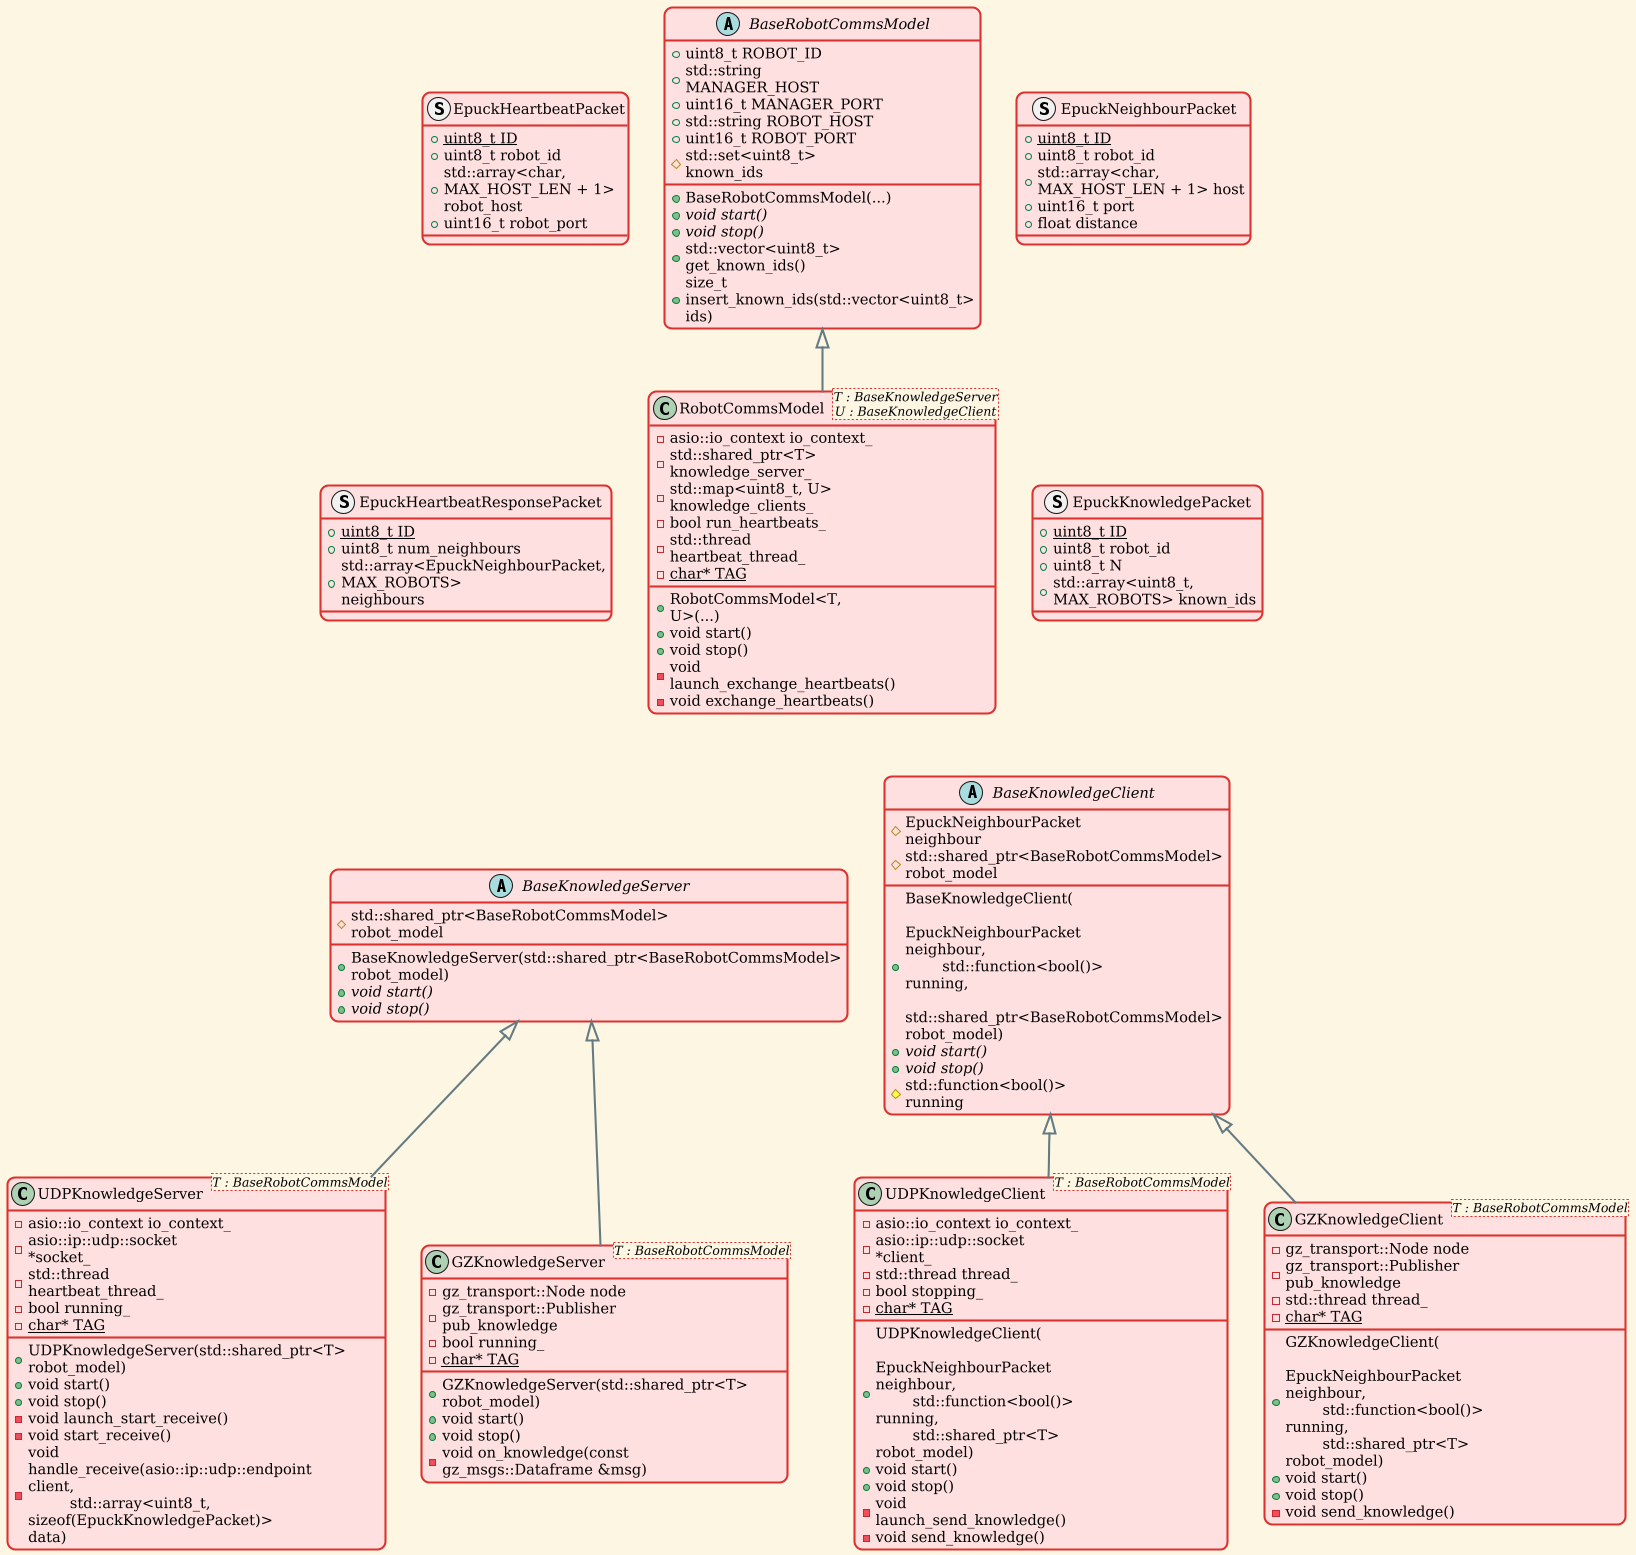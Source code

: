 @startuml

!theme sunlust

abstract class BaseKnowledgeServer {
  + BaseKnowledgeServer(std::shared_ptr<BaseRobotCommsModel> robot_model)
  + {abstract} void start()
  + {abstract} void stop()
  # std::shared_ptr<BaseRobotCommsModel> robot_model
}

abstract class BaseKnowledgeClient {
  + BaseKnowledgeClient(\n\tEpuckNeighbourPacket neighbour,\n\tstd::function<bool()> running,\n\tstd::shared_ptr<BaseRobotCommsModel> robot_model)
  + {abstract} void start()
  + {abstract} void stop()
  # EpuckNeighbourPacket neighbour
  # std::function<bool()> running
  # std::shared_ptr<BaseRobotCommsModel> robot_model
}

abstract class BaseRobotCommsModel {
  + uint8_t ROBOT_ID
  + std::string MANAGER_HOST
  + uint16_t MANAGER_PORT
  + std::string ROBOT_HOST
  + uint16_t ROBOT_PORT
  # std::set<uint8_t> known_ids

  + BaseRobotCommsModel(...)
  + {abstract} void start()
  + {abstract} void stop()
  + std::vector<uint8_t> get_known_ids()
  + size_t insert_known_ids(std::vector<uint8_t> ids)
}


struct EpuckHeartbeatPacket {
  +{static} uint8_t ID
  +uint8_t robot_id
  +std::array<char, MAX_HOST_LEN + 1> robot_host
  +uint16_t robot_port
}

struct EpuckNeighbourPacket {
  +{static} uint8_t ID
  +uint8_t robot_id
  +std::array<char, MAX_HOST_LEN + 1> host
  +uint16_t port
  +float distance
}

struct EpuckHeartbeatResponsePacket {
  +{static} uint8_t ID
  +uint8_t num_neighbours
  +std::array<EpuckNeighbourPacket, MAX_ROBOTS> neighbours
}

struct EpuckKnowledgePacket {
  +{static} uint8_t ID
  +uint8_t robot_id
  +uint8_t N
  +std::array<uint8_t, MAX_ROBOTS> known_ids
}


class RobotCommsModel <T : BaseKnowledgeServer\nU : BaseKnowledgeClient> {
  + RobotCommsModel<T, U>(...)
  + void start()
  + void stop()
  - void launch_exchange_heartbeats()
  - void exchange_heartbeats()
  - asio::io_context io_context_
  - std::shared_ptr<T> knowledge_server_
  - std::map<uint8_t, U> knowledge_clients_
  - bool run_heartbeats_
  - std::thread heartbeat_thread_
  - {static} char* TAG
}


class UDPKnowledgeServer <T : BaseRobotCommsModel> {
  + UDPKnowledgeServer(std::shared_ptr<T> robot_model)
  + void start()
  + void stop()
  - void launch_start_receive()
  - void start_receive()
  - void handle_receive(asio::ip::udp::endpoint client,\n\t std::array<uint8_t, sizeof(EpuckKnowledgePacket)> data)
  - asio::io_context io_context_
  - asio::ip::udp::socket *socket_
  - std::thread heartbeat_thread_
  - bool running_
  - {static} char* TAG
}

class UDPKnowledgeClient <T : BaseRobotCommsModel> {
  + UDPKnowledgeClient(\n\tEpuckNeighbourPacket neighbour,\n\tstd::function<bool()> running,\n\tstd::shared_ptr<T> robot_model)
  + void start()
  + void stop()
  - void launch_send_knowledge()
  - void send_knowledge()
  - asio::io_context io_context_
  - asio::ip::udp::socket *client_
  - std::thread thread_
  - bool stopping_
  - {static} char* TAG
}


class GZKnowledgeServer <T : BaseRobotCommsModel> {
  + GZKnowledgeServer(std::shared_ptr<T> robot_model)
  + void start()
  + void stop()
  - void on_knowledge(const gz_msgs::Dataframe &msg)
  - gz_transport::Node node
  - gz_transport::Publisher pub_knowledge
  - bool running_
  - {static} char* TAG
}

class GZKnowledgeClient <T : BaseRobotCommsModel> {
  + GZKnowledgeClient(\n\tEpuckNeighbourPacket neighbour,\n\tstd::function<bool()> running,\n\tstd::shared_ptr<T> robot_model)
  + void start()
  + void stop()
  - void send_knowledge()
  - gz_transport::Node node
  - gz_transport::Publisher pub_knowledge
  - std::thread thread_
  - {static} char* TAG
}


BaseRobotCommsModel <|-- RobotCommsModel
BaseKnowledgeServer <|-- UDPKnowledgeServer
BaseKnowledgeClient <|-- UDPKnowledgeClient
BaseKnowledgeServer <|-- GZKnowledgeServer
BaseKnowledgeClient <|-- GZKnowledgeClient

RobotCommsModel <|-[hidden]- BaseKnowledgeServer
RobotCommsModel <|-[hidden]- BaseKnowledgeClient

BaseRobotCommsModel -[hidden]left-> EpuckHeartbeatPacket
RobotCommsModel -[hidden]left-> EpuckHeartbeatResponsePacket
BaseRobotCommsModel -[hidden]right-> EpuckNeighbourPacket
RobotCommsModel -[hidden]right-> EpuckKnowledgePacket

@enduml
